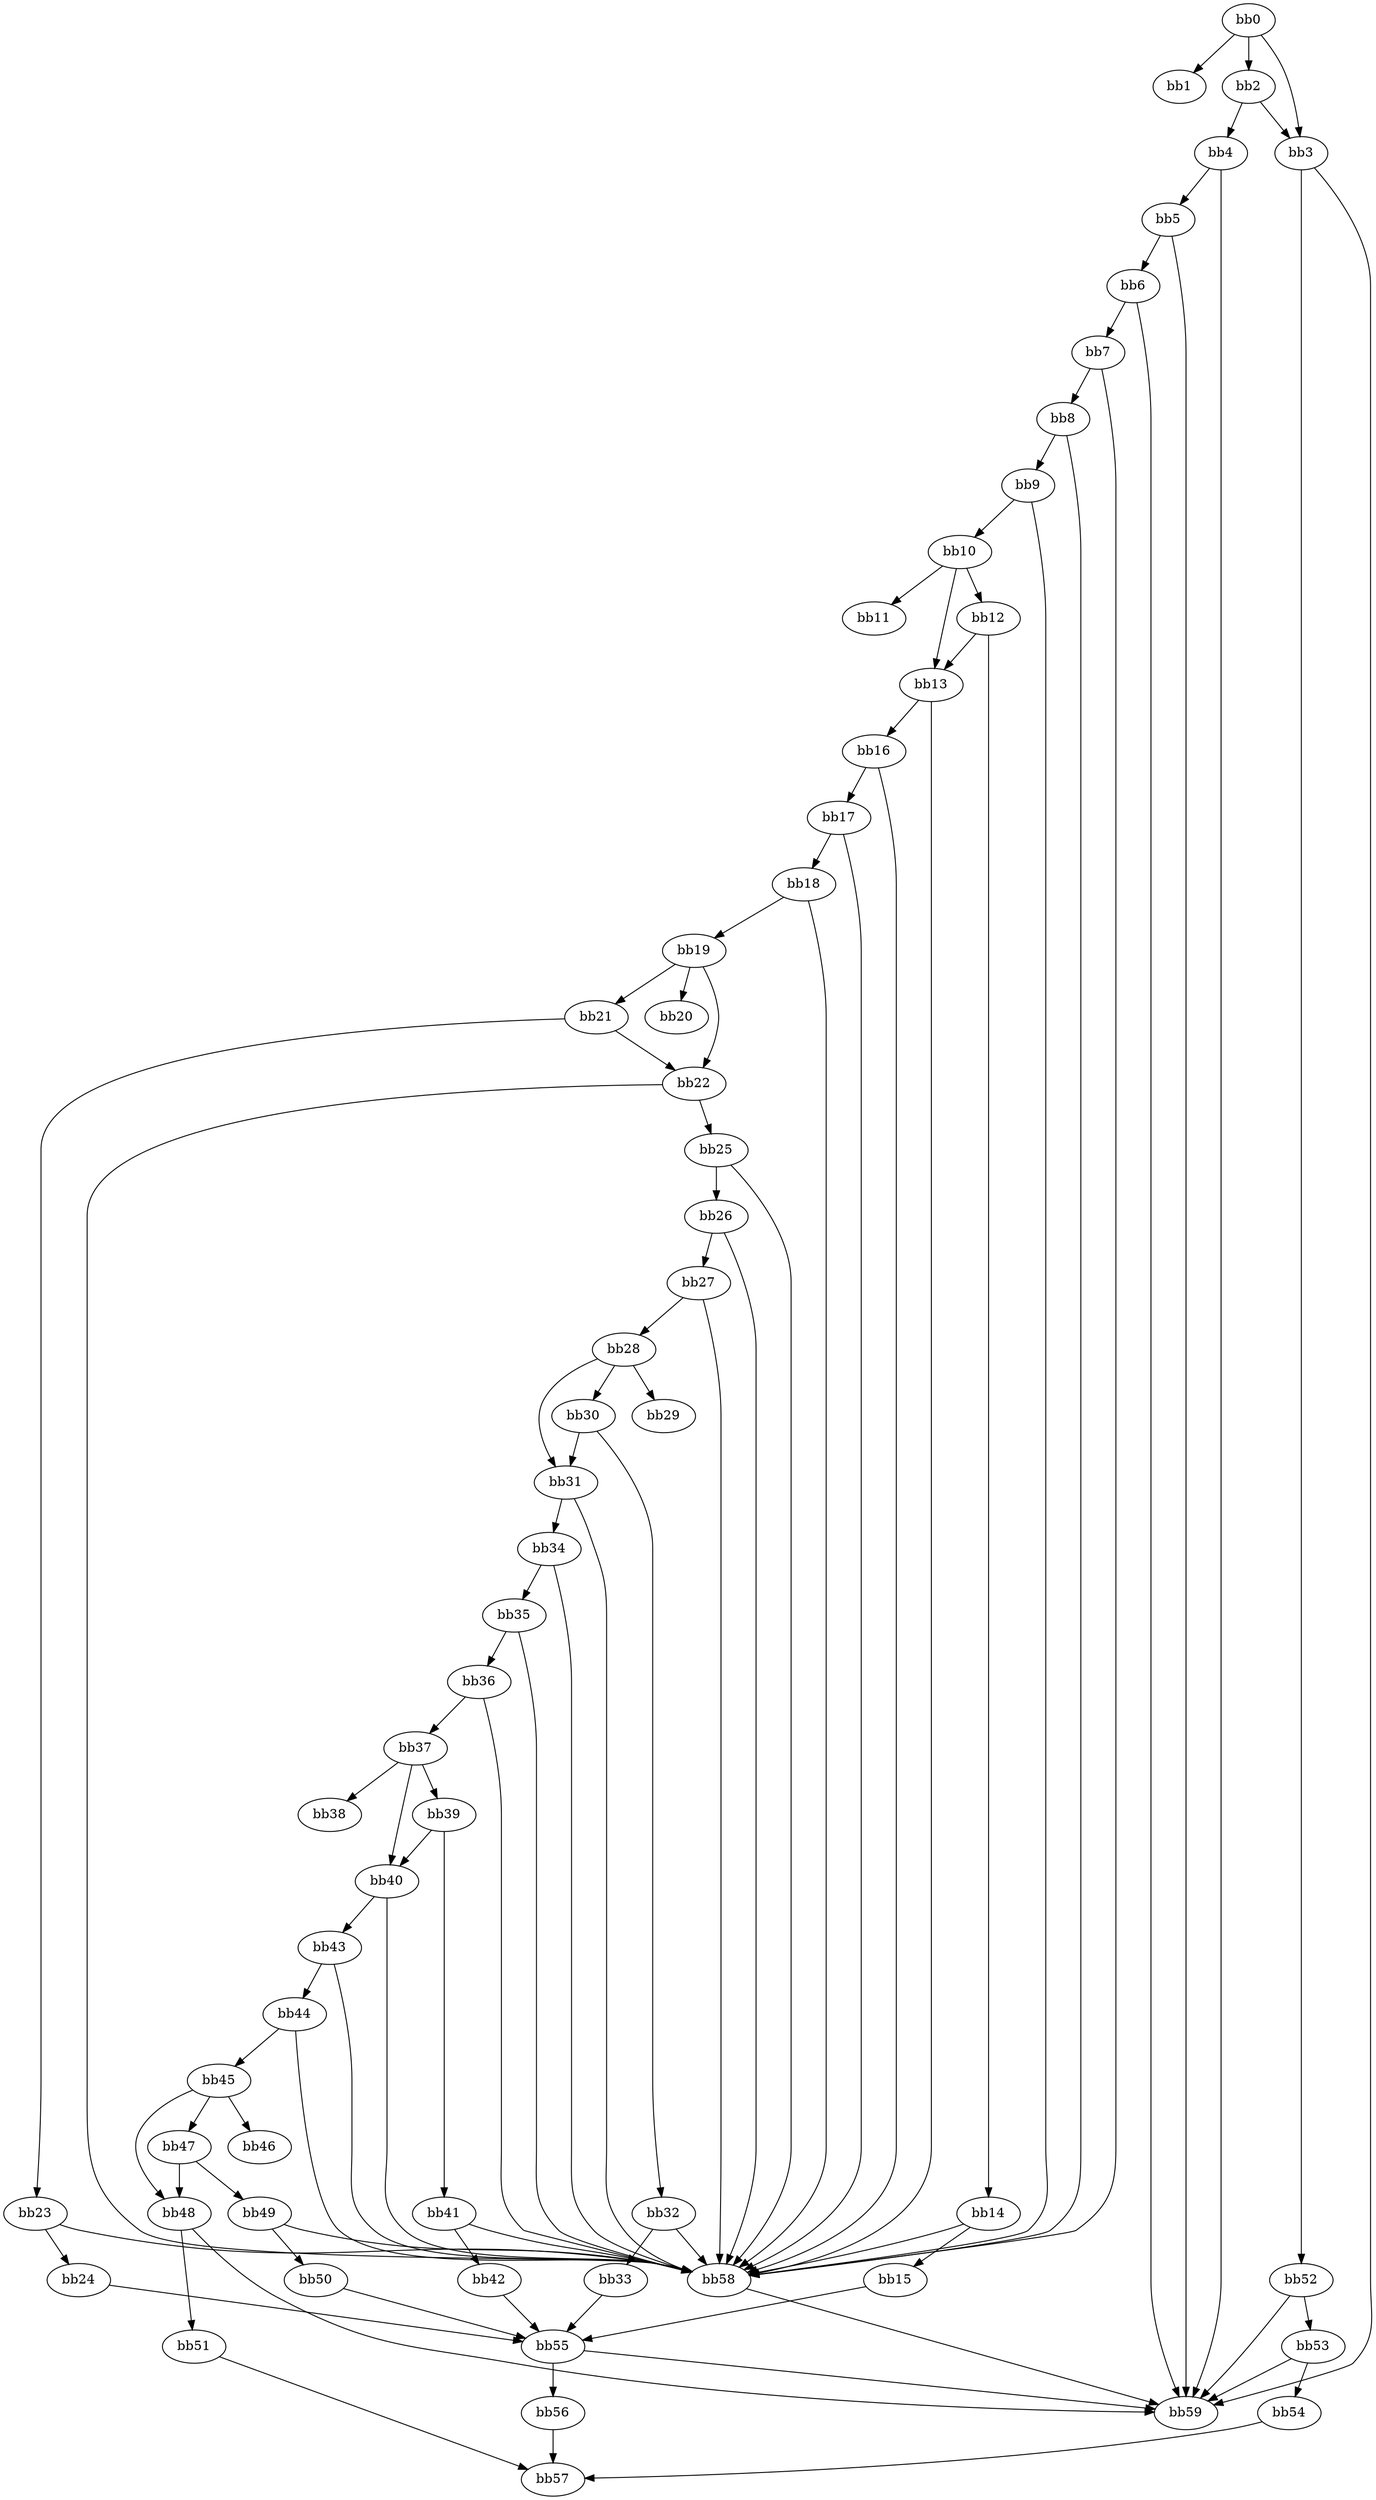digraph {
    0 [ label = "bb0\l" ]
    1 [ label = "bb1\l" ]
    2 [ label = "bb2\l" ]
    3 [ label = "bb3\l" ]
    4 [ label = "bb4\l" ]
    5 [ label = "bb5\l" ]
    6 [ label = "bb6\l" ]
    7 [ label = "bb7\l" ]
    8 [ label = "bb8\l" ]
    9 [ label = "bb9\l" ]
    10 [ label = "bb10\l" ]
    11 [ label = "bb11\l" ]
    12 [ label = "bb12\l" ]
    13 [ label = "bb13\l" ]
    14 [ label = "bb14\l" ]
    15 [ label = "bb15\l" ]
    16 [ label = "bb16\l" ]
    17 [ label = "bb17\l" ]
    18 [ label = "bb18\l" ]
    19 [ label = "bb19\l" ]
    20 [ label = "bb20\l" ]
    21 [ label = "bb21\l" ]
    22 [ label = "bb22\l" ]
    23 [ label = "bb23\l" ]
    24 [ label = "bb24\l" ]
    25 [ label = "bb25\l" ]
    26 [ label = "bb26\l" ]
    27 [ label = "bb27\l" ]
    28 [ label = "bb28\l" ]
    29 [ label = "bb29\l" ]
    30 [ label = "bb30\l" ]
    31 [ label = "bb31\l" ]
    32 [ label = "bb32\l" ]
    33 [ label = "bb33\l" ]
    34 [ label = "bb34\l" ]
    35 [ label = "bb35\l" ]
    36 [ label = "bb36\l" ]
    37 [ label = "bb37\l" ]
    38 [ label = "bb38\l" ]
    39 [ label = "bb39\l" ]
    40 [ label = "bb40\l" ]
    41 [ label = "bb41\l" ]
    42 [ label = "bb42\l" ]
    43 [ label = "bb43\l" ]
    44 [ label = "bb44\l" ]
    45 [ label = "bb45\l" ]
    46 [ label = "bb46\l" ]
    47 [ label = "bb47\l" ]
    48 [ label = "bb48\l" ]
    49 [ label = "bb49\l" ]
    50 [ label = "bb50\l" ]
    51 [ label = "bb51\l" ]
    52 [ label = "bb52\l" ]
    53 [ label = "bb53\l" ]
    54 [ label = "bb54\l" ]
    55 [ label = "bb55\l" ]
    56 [ label = "bb56\l" ]
    57 [ label = "bb57\l" ]
    58 [ label = "bb58\l" ]
    59 [ label = "bb59\l" ]
    0 -> 1 [ ]
    0 -> 2 [ ]
    0 -> 3 [ ]
    2 -> 3 [ ]
    2 -> 4 [ ]
    3 -> 52 [ ]
    3 -> 59 [ ]
    4 -> 5 [ ]
    4 -> 59 [ ]
    5 -> 6 [ ]
    5 -> 59 [ ]
    6 -> 7 [ ]
    6 -> 59 [ ]
    7 -> 8 [ ]
    7 -> 58 [ ]
    8 -> 9 [ ]
    8 -> 58 [ ]
    9 -> 10 [ ]
    9 -> 58 [ ]
    10 -> 11 [ ]
    10 -> 12 [ ]
    10 -> 13 [ ]
    12 -> 13 [ ]
    12 -> 14 [ ]
    13 -> 16 [ ]
    13 -> 58 [ ]
    14 -> 15 [ ]
    14 -> 58 [ ]
    15 -> 55 [ ]
    16 -> 17 [ ]
    16 -> 58 [ ]
    17 -> 18 [ ]
    17 -> 58 [ ]
    18 -> 19 [ ]
    18 -> 58 [ ]
    19 -> 20 [ ]
    19 -> 21 [ ]
    19 -> 22 [ ]
    21 -> 22 [ ]
    21 -> 23 [ ]
    22 -> 25 [ ]
    22 -> 58 [ ]
    23 -> 24 [ ]
    23 -> 58 [ ]
    24 -> 55 [ ]
    25 -> 26 [ ]
    25 -> 58 [ ]
    26 -> 27 [ ]
    26 -> 58 [ ]
    27 -> 28 [ ]
    27 -> 58 [ ]
    28 -> 29 [ ]
    28 -> 30 [ ]
    28 -> 31 [ ]
    30 -> 31 [ ]
    30 -> 32 [ ]
    31 -> 34 [ ]
    31 -> 58 [ ]
    32 -> 33 [ ]
    32 -> 58 [ ]
    33 -> 55 [ ]
    34 -> 35 [ ]
    34 -> 58 [ ]
    35 -> 36 [ ]
    35 -> 58 [ ]
    36 -> 37 [ ]
    36 -> 58 [ ]
    37 -> 38 [ ]
    37 -> 39 [ ]
    37 -> 40 [ ]
    39 -> 40 [ ]
    39 -> 41 [ ]
    40 -> 43 [ ]
    40 -> 58 [ ]
    41 -> 42 [ ]
    41 -> 58 [ ]
    42 -> 55 [ ]
    43 -> 44 [ ]
    43 -> 58 [ ]
    44 -> 45 [ ]
    44 -> 58 [ ]
    45 -> 46 [ ]
    45 -> 47 [ ]
    45 -> 48 [ ]
    47 -> 48 [ ]
    47 -> 49 [ ]
    48 -> 51 [ ]
    48 -> 59 [ ]
    49 -> 50 [ ]
    49 -> 58 [ ]
    50 -> 55 [ ]
    51 -> 57 [ ]
    52 -> 53 [ ]
    52 -> 59 [ ]
    53 -> 54 [ ]
    53 -> 59 [ ]
    54 -> 57 [ ]
    55 -> 56 [ ]
    55 -> 59 [ ]
    56 -> 57 [ ]
    58 -> 59 [ ]
}

